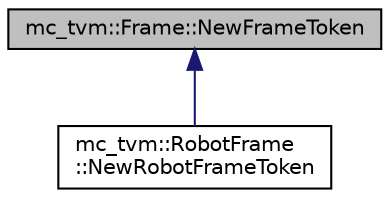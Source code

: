 digraph "mc_tvm::Frame::NewFrameToken"
{
 // INTERACTIVE_SVG=YES
  edge [fontname="Helvetica",fontsize="10",labelfontname="Helvetica",labelfontsize="10"];
  node [fontname="Helvetica",fontsize="10",shape=record];
  Node0 [label="mc_tvm::Frame::NewFrameToken",height=0.2,width=0.4,color="black", fillcolor="grey75", style="filled", fontcolor="black"];
  Node0 -> Node1 [dir="back",color="midnightblue",fontsize="10",style="solid",fontname="Helvetica"];
  Node1 [label="mc_tvm::RobotFrame\l::NewRobotFrameToken",height=0.2,width=0.4,color="black", fillcolor="white", style="filled",URL="$structmc__tvm_1_1RobotFrame_1_1NewRobotFrameToken.html"];
}
